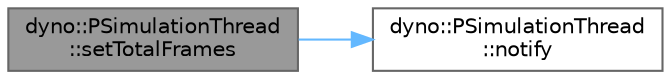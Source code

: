 digraph "dyno::PSimulationThread::setTotalFrames"
{
 // LATEX_PDF_SIZE
  bgcolor="transparent";
  edge [fontname=Helvetica,fontsize=10,labelfontname=Helvetica,labelfontsize=10];
  node [fontname=Helvetica,fontsize=10,shape=box,height=0.2,width=0.4];
  rankdir="LR";
  Node1 [id="Node000001",label="dyno::PSimulationThread\l::setTotalFrames",height=0.2,width=0.4,color="gray40", fillcolor="grey60", style="filled", fontcolor="black",tooltip=" "];
  Node1 -> Node2 [id="edge1_Node000001_Node000002",color="steelblue1",style="solid",tooltip=" "];
  Node2 [id="Node000002",label="dyno::PSimulationThread\l::notify",height=0.2,width=0.4,color="grey40", fillcolor="white", style="filled",URL="$classdyno_1_1_p_simulation_thread.html#adea9d0cba8dd2f70cc9b60c74c3b4071",tooltip=" "];
}
